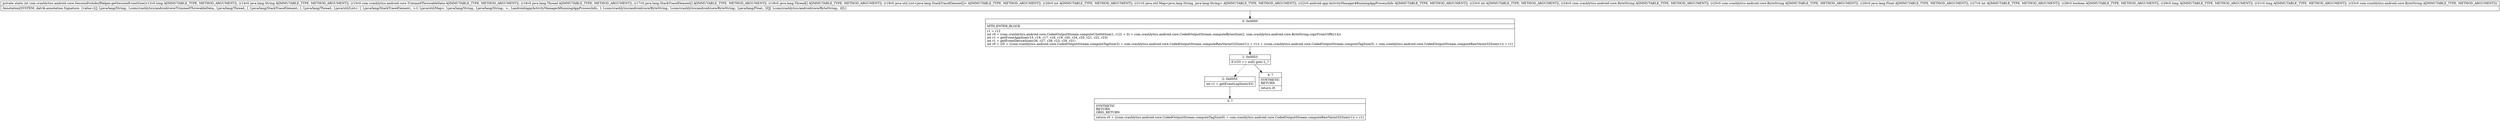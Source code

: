 digraph "CFG forcom.crashlytics.android.core.SessionProtobufHelper.getSessionEventSize(JLjava\/lang\/String;Lcom\/crashlytics\/android\/core\/TrimmedThrowableData;Ljava\/lang\/Thread;[Ljava\/lang\/StackTraceElement;[Ljava\/lang\/Thread;Ljava\/util\/List;ILjava\/util\/Map;Landroid\/app\/ActivityManager$RunningAppProcessInfo;ILcom\/crashlytics\/android\/core\/ByteString;Lcom\/crashlytics\/android\/core\/ByteString;Ljava\/lang\/Float;IZJJLcom\/crashlytics\/android\/core\/ByteString;)I" {
Node_0 [shape=record,label="{0\:\ 0x0000|MTH_ENTER_BLOCK\l|r1 = r12\lint r0 = (com.crashlytics.android.core.CodedOutputStream.computeUInt64Size(1, r12) + 0) + com.crashlytics.android.core.CodedOutputStream.computeBytesSize(2, com.crashlytics.android.core.ByteString.copyFromUtf8(r14))\lint r1 = getEventAppSize(r15, r16, r17, r18, r19, r20, r24, r25, r21, r22, r23)\lint r1 = getEventDeviceSize(r26, r27, r28, r23, r29, r31)\lint r0 = (r0 + ((com.crashlytics.android.core.CodedOutputStream.computeTagSize(3) + com.crashlytics.android.core.CodedOutputStream.computeRawVarint32Size(r1)) + r1)) + ((com.crashlytics.android.core.CodedOutputStream.computeTagSize(5) + com.crashlytics.android.core.CodedOutputStream.computeRawVarint32Size(r1)) + r1)\l}"];
Node_1 [shape=record,label="{1\:\ 0x0053|if (r33 == null) goto L_?\l}"];
Node_2 [shape=record,label="{2\:\ 0x0055|int r1 = getEventLogSize(r33)\l}"];
Node_3 [shape=record,label="{3\:\ ?|SYNTHETIC\lRETURN\lORIG_RETURN\l|return r0 + ((com.crashlytics.android.core.CodedOutputStream.computeTagSize(6) + com.crashlytics.android.core.CodedOutputStream.computeRawVarint32Size(r1)) + r1)\l}"];
Node_4 [shape=record,label="{4\:\ ?|SYNTHETIC\lRETURN\l|return r0\l}"];
MethodNode[shape=record,label="{private static int com.crashlytics.android.core.SessionProtobufHelper.getSessionEventSize((r12v0 long A[IMMUTABLE_TYPE, METHOD_ARGUMENT]), (r14v0 java.lang.String A[IMMUTABLE_TYPE, METHOD_ARGUMENT]), (r15v0 com.crashlytics.android.core.TrimmedThrowableData A[IMMUTABLE_TYPE, METHOD_ARGUMENT]), (r16v0 java.lang.Thread A[IMMUTABLE_TYPE, METHOD_ARGUMENT]), (r17v0 java.lang.StackTraceElement[] A[IMMUTABLE_TYPE, METHOD_ARGUMENT]), (r18v0 java.lang.Thread[] A[IMMUTABLE_TYPE, METHOD_ARGUMENT]), (r19v0 java.util.List\<java.lang.StackTraceElement[]\> A[IMMUTABLE_TYPE, METHOD_ARGUMENT]), (r20v0 int A[IMMUTABLE_TYPE, METHOD_ARGUMENT]), (r21v0 java.util.Map\<java.lang.String, java.lang.String\> A[IMMUTABLE_TYPE, METHOD_ARGUMENT]), (r22v0 android.app.ActivityManager$RunningAppProcessInfo A[IMMUTABLE_TYPE, METHOD_ARGUMENT]), (r23v0 int A[IMMUTABLE_TYPE, METHOD_ARGUMENT]), (r24v0 com.crashlytics.android.core.ByteString A[IMMUTABLE_TYPE, METHOD_ARGUMENT]), (r25v0 com.crashlytics.android.core.ByteString A[IMMUTABLE_TYPE, METHOD_ARGUMENT]), (r26v0 java.lang.Float A[IMMUTABLE_TYPE, METHOD_ARGUMENT]), (r27v0 int A[IMMUTABLE_TYPE, METHOD_ARGUMENT]), (r28v0 boolean A[IMMUTABLE_TYPE, METHOD_ARGUMENT]), (r29v0 long A[IMMUTABLE_TYPE, METHOD_ARGUMENT]), (r31v0 long A[IMMUTABLE_TYPE, METHOD_ARGUMENT]), (r33v0 com.crashlytics.android.core.ByteString A[IMMUTABLE_TYPE, METHOD_ARGUMENT]))  | Annotation[SYSTEM, dalvik.annotation.Signature, \{value=[(J, Ljava\/lang\/String;, Lcom\/crashlytics\/android\/core\/TrimmedThrowableData;, Ljava\/lang\/Thread;, [, Ljava\/lang\/StackTraceElement;, [, Ljava\/lang\/Thread;, Ljava\/util\/List\<, [, Ljava\/lang\/StackTraceElement;, \>;I, Ljava\/util\/Map\<, Ljava\/lang\/String;, Ljava\/lang\/String;, \>;, Landroid\/app\/ActivityManager$RunningAppProcessInfo;, I, Lcom\/crashlytics\/android\/core\/ByteString;, Lcom\/crashlytics\/android\/core\/ByteString;, Ljava\/lang\/Float;, IZJJ, Lcom\/crashlytics\/android\/core\/ByteString;, )I]\}]\l}"];
MethodNode -> Node_0;
Node_0 -> Node_1;
Node_1 -> Node_2[style=dashed];
Node_1 -> Node_4;
Node_2 -> Node_3;
}

